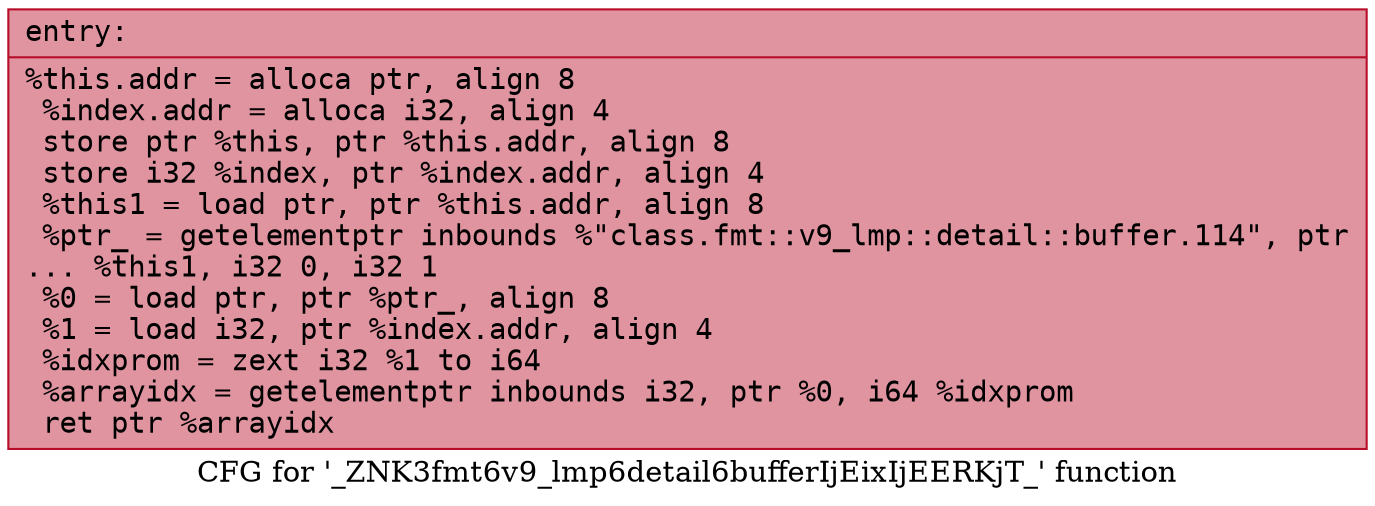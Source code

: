 digraph "CFG for '_ZNK3fmt6v9_lmp6detail6bufferIjEixIjEERKjT_' function" {
	label="CFG for '_ZNK3fmt6v9_lmp6detail6bufferIjEixIjEERKjT_' function";

	Node0x556bfec8f410 [shape=record,color="#b70d28ff", style=filled, fillcolor="#b70d2870" fontname="Courier",label="{entry:\l|  %this.addr = alloca ptr, align 8\l  %index.addr = alloca i32, align 4\l  store ptr %this, ptr %this.addr, align 8\l  store i32 %index, ptr %index.addr, align 4\l  %this1 = load ptr, ptr %this.addr, align 8\l  %ptr_ = getelementptr inbounds %\"class.fmt::v9_lmp::detail::buffer.114\", ptr\l... %this1, i32 0, i32 1\l  %0 = load ptr, ptr %ptr_, align 8\l  %1 = load i32, ptr %index.addr, align 4\l  %idxprom = zext i32 %1 to i64\l  %arrayidx = getelementptr inbounds i32, ptr %0, i64 %idxprom\l  ret ptr %arrayidx\l}"];
}
